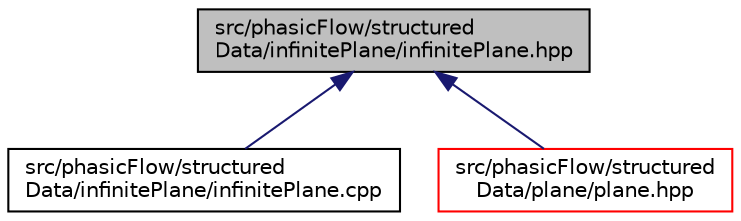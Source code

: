 digraph "src/phasicFlow/structuredData/infinitePlane/infinitePlane.hpp"
{
 // LATEX_PDF_SIZE
  edge [fontname="Helvetica",fontsize="10",labelfontname="Helvetica",labelfontsize="10"];
  node [fontname="Helvetica",fontsize="10",shape=record];
  Node1 [label="src/phasicFlow/structured\lData/infinitePlane/infinitePlane.hpp",height=0.2,width=0.4,color="black", fillcolor="grey75", style="filled", fontcolor="black",tooltip=" "];
  Node1 -> Node2 [dir="back",color="midnightblue",fontsize="10",style="solid",fontname="Helvetica"];
  Node2 [label="src/phasicFlow/structured\lData/infinitePlane/infinitePlane.cpp",height=0.2,width=0.4,color="black", fillcolor="white", style="filled",URL="$infinitePlane_8cpp.html",tooltip=" "];
  Node1 -> Node3 [dir="back",color="midnightblue",fontsize="10",style="solid",fontname="Helvetica"];
  Node3 [label="src/phasicFlow/structured\lData/plane/plane.hpp",height=0.2,width=0.4,color="red", fillcolor="white", style="filled",URL="$plane_8hpp.html",tooltip=" "];
}
